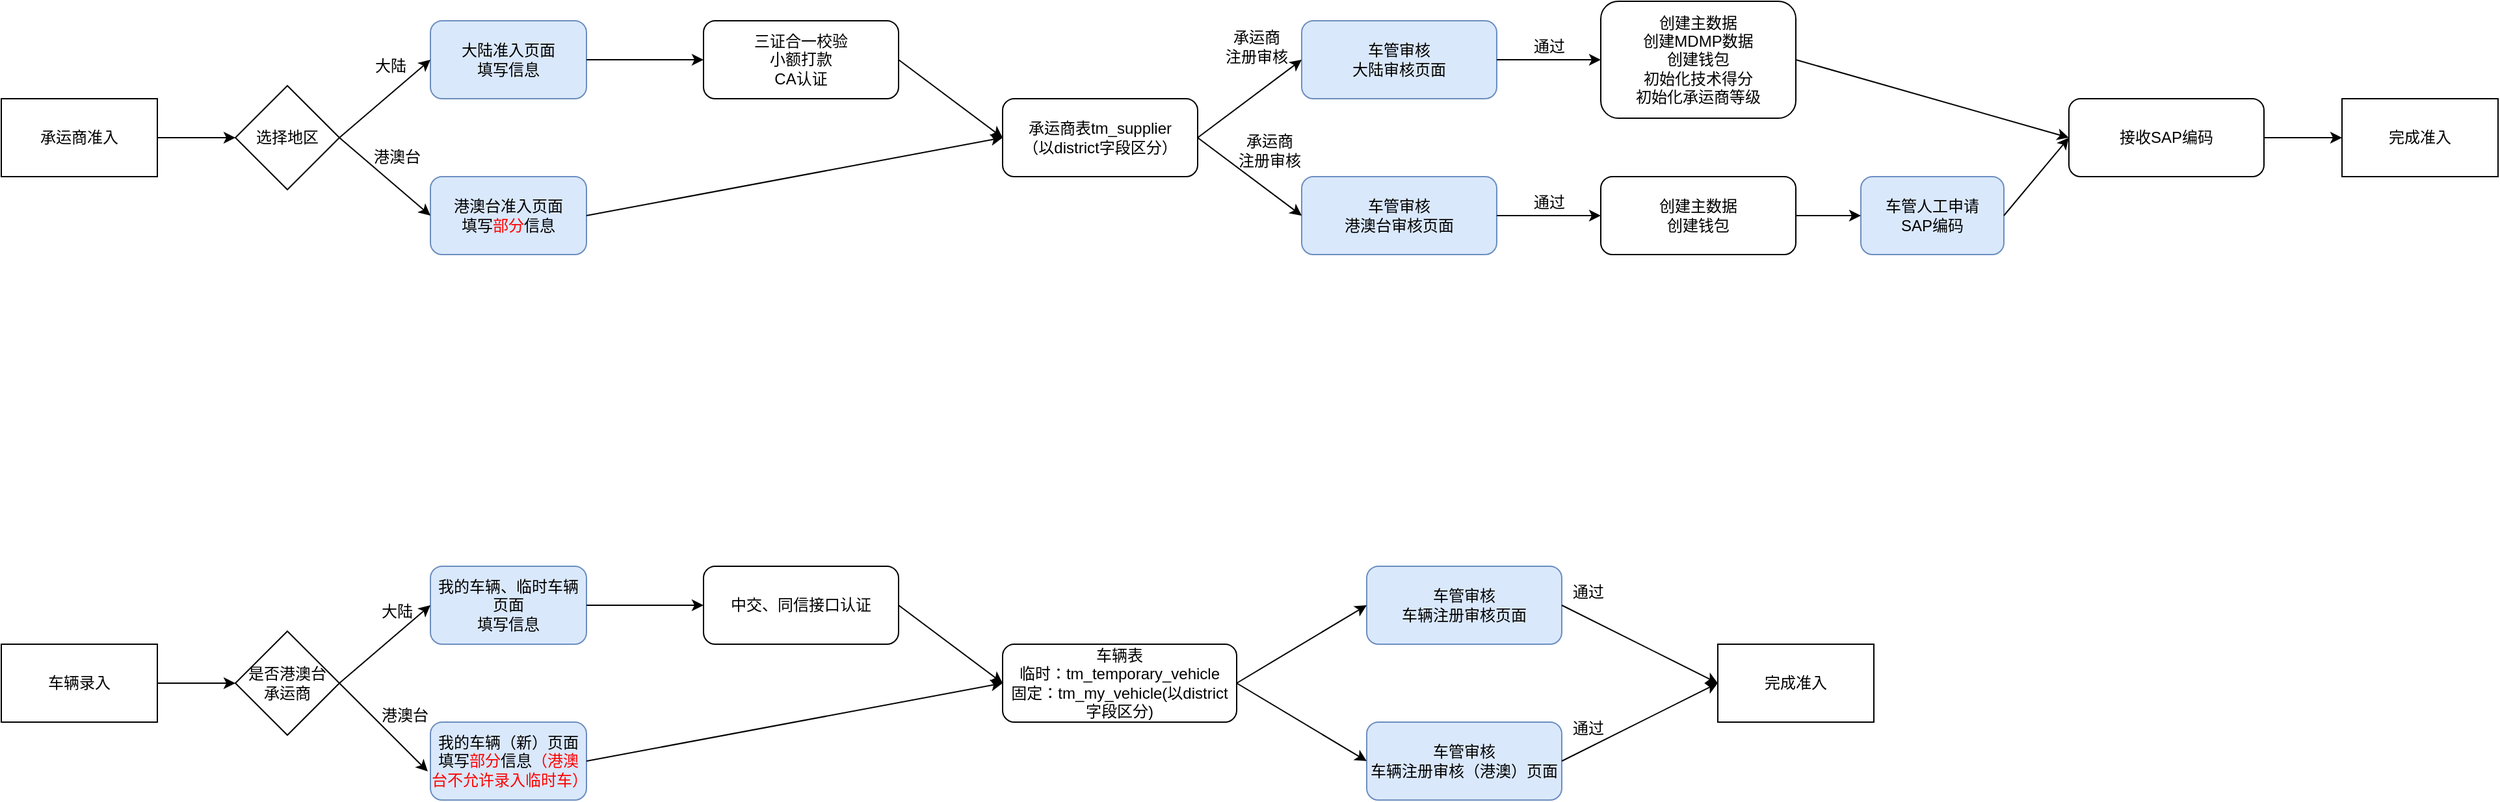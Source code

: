 <mxfile version="21.1.6" type="github">
  <diagram name="第 1 页" id="ubxKcSlFO65tErfigACV">
    <mxGraphModel dx="1434" dy="764" grid="1" gridSize="10" guides="1" tooltips="1" connect="1" arrows="1" fold="1" page="1" pageScale="1" pageWidth="827" pageHeight="1169" math="0" shadow="0">
      <root>
        <mxCell id="0" />
        <mxCell id="1" parent="0" />
        <mxCell id="kHSgpQIC2w--y30t0IKM-2" value="" style="endArrow=classic;html=1;rounded=0;exitX=1;exitY=0.5;exitDx=0;exitDy=0;" edge="1" parent="1" target="kHSgpQIC2w--y30t0IKM-4">
          <mxGeometry width="50" height="50" relative="1" as="geometry">
            <mxPoint x="230" y="210" as="sourcePoint" />
            <mxPoint x="260" y="360" as="targetPoint" />
          </mxGeometry>
        </mxCell>
        <mxCell id="kHSgpQIC2w--y30t0IKM-3" value="大陆准入页面&lt;br&gt;填写信息" style="rounded=1;whiteSpace=wrap;html=1;fillColor=#dae8fc;strokeColor=#6c8ebf;" vertex="1" parent="1">
          <mxGeometry x="440" y="120" width="120" height="60" as="geometry" />
        </mxCell>
        <mxCell id="kHSgpQIC2w--y30t0IKM-4" value="选择地区" style="rhombus;whiteSpace=wrap;html=1;" vertex="1" parent="1">
          <mxGeometry x="290" y="170" width="80" height="80" as="geometry" />
        </mxCell>
        <mxCell id="kHSgpQIC2w--y30t0IKM-5" value="" style="endArrow=classic;html=1;rounded=0;exitX=1;exitY=0.5;exitDx=0;exitDy=0;entryX=0;entryY=0.5;entryDx=0;entryDy=0;" edge="1" parent="1" source="kHSgpQIC2w--y30t0IKM-4" target="kHSgpQIC2w--y30t0IKM-3">
          <mxGeometry width="50" height="50" relative="1" as="geometry">
            <mxPoint x="240" y="220" as="sourcePoint" />
            <mxPoint x="300" y="220" as="targetPoint" />
          </mxGeometry>
        </mxCell>
        <mxCell id="kHSgpQIC2w--y30t0IKM-6" value="港澳台准入页面&lt;br&gt;填写&lt;font style=&quot;border-color: var(--border-color);&quot; color=&quot;#ff0000&quot;&gt;部分&lt;/font&gt;&lt;span style=&quot;&quot;&gt;信息&lt;/span&gt;" style="rounded=1;whiteSpace=wrap;html=1;fillColor=#dae8fc;strokeColor=#6c8ebf;" vertex="1" parent="1">
          <mxGeometry x="440" y="240" width="120" height="60" as="geometry" />
        </mxCell>
        <mxCell id="kHSgpQIC2w--y30t0IKM-8" value="" style="endArrow=classic;html=1;rounded=0;exitX=1;exitY=0.5;exitDx=0;exitDy=0;entryX=0;entryY=0.5;entryDx=0;entryDy=0;" edge="1" parent="1" source="kHSgpQIC2w--y30t0IKM-4" target="kHSgpQIC2w--y30t0IKM-6">
          <mxGeometry width="50" height="50" relative="1" as="geometry">
            <mxPoint x="380" y="220" as="sourcePoint" />
            <mxPoint x="450" y="150" as="targetPoint" />
          </mxGeometry>
        </mxCell>
        <mxCell id="kHSgpQIC2w--y30t0IKM-9" value="大陆" style="text;html=1;align=center;verticalAlign=middle;resizable=0;points=[];autosize=1;strokeColor=none;fillColor=none;" vertex="1" parent="1">
          <mxGeometry x="384" y="140" width="50" height="30" as="geometry" />
        </mxCell>
        <mxCell id="kHSgpQIC2w--y30t0IKM-10" value="港澳台" style="text;html=1;align=center;verticalAlign=middle;resizable=0;points=[];autosize=1;strokeColor=none;fillColor=none;" vertex="1" parent="1">
          <mxGeometry x="384" y="210" width="60" height="30" as="geometry" />
        </mxCell>
        <mxCell id="kHSgpQIC2w--y30t0IKM-12" value="承运商表tm_supplier&lt;br&gt;（以district字段区分）" style="rounded=1;whiteSpace=wrap;html=1;" vertex="1" parent="1">
          <mxGeometry x="880" y="180" width="150" height="60" as="geometry" />
        </mxCell>
        <mxCell id="kHSgpQIC2w--y30t0IKM-13" value="" style="endArrow=classic;html=1;rounded=0;exitX=1;exitY=0.5;exitDx=0;exitDy=0;entryX=0;entryY=0.5;entryDx=0;entryDy=0;" edge="1" parent="1" source="kHSgpQIC2w--y30t0IKM-3" target="kHSgpQIC2w--y30t0IKM-17">
          <mxGeometry width="50" height="50" relative="1" as="geometry">
            <mxPoint x="640" y="420" as="sourcePoint" />
            <mxPoint x="690" y="370" as="targetPoint" />
          </mxGeometry>
        </mxCell>
        <mxCell id="kHSgpQIC2w--y30t0IKM-14" value="" style="endArrow=classic;html=1;rounded=0;exitX=1;exitY=0.5;exitDx=0;exitDy=0;entryX=0;entryY=0.5;entryDx=0;entryDy=0;" edge="1" parent="1" source="kHSgpQIC2w--y30t0IKM-6" target="kHSgpQIC2w--y30t0IKM-12">
          <mxGeometry width="50" height="50" relative="1" as="geometry">
            <mxPoint x="640" y="420" as="sourcePoint" />
            <mxPoint x="690" y="370" as="targetPoint" />
          </mxGeometry>
        </mxCell>
        <mxCell id="kHSgpQIC2w--y30t0IKM-17" value="三证合一校验&lt;br&gt;小额打款&lt;br&gt;CA认证" style="rounded=1;whiteSpace=wrap;html=1;" vertex="1" parent="1">
          <mxGeometry x="650" y="120" width="150" height="60" as="geometry" />
        </mxCell>
        <mxCell id="kHSgpQIC2w--y30t0IKM-18" value="" style="endArrow=classic;html=1;rounded=0;entryX=0;entryY=0.5;entryDx=0;entryDy=0;exitX=1;exitY=0.5;exitDx=0;exitDy=0;" edge="1" parent="1" source="kHSgpQIC2w--y30t0IKM-17" target="kHSgpQIC2w--y30t0IKM-12">
          <mxGeometry width="50" height="50" relative="1" as="geometry">
            <mxPoint x="640" y="400" as="sourcePoint" />
            <mxPoint x="690" y="350" as="targetPoint" />
          </mxGeometry>
        </mxCell>
        <mxCell id="kHSgpQIC2w--y30t0IKM-19" value="车管审核&lt;br&gt;大陆审核页面" style="rounded=1;whiteSpace=wrap;html=1;fillColor=#dae8fc;strokeColor=#6c8ebf;" vertex="1" parent="1">
          <mxGeometry x="1110" y="120" width="150" height="60" as="geometry" />
        </mxCell>
        <mxCell id="kHSgpQIC2w--y30t0IKM-20" value="" style="endArrow=classic;html=1;rounded=0;entryX=0;entryY=0.5;entryDx=0;entryDy=0;" edge="1" parent="1" target="kHSgpQIC2w--y30t0IKM-19">
          <mxGeometry width="50" height="50" relative="1" as="geometry">
            <mxPoint x="1030" y="210" as="sourcePoint" />
            <mxPoint x="1120" y="350" as="targetPoint" />
          </mxGeometry>
        </mxCell>
        <mxCell id="kHSgpQIC2w--y30t0IKM-23" value="创建主数据&lt;br&gt;创建MDMP数据&lt;br&gt;创建钱包&lt;br&gt;初始化技术得分&lt;br&gt;初始化承运商等级" style="rounded=1;whiteSpace=wrap;html=1;" vertex="1" parent="1">
          <mxGeometry x="1340" y="105" width="150" height="90" as="geometry" />
        </mxCell>
        <mxCell id="kHSgpQIC2w--y30t0IKM-24" value="" style="endArrow=classic;html=1;rounded=0;entryX=0;entryY=0.5;entryDx=0;entryDy=0;exitX=1;exitY=0.5;exitDx=0;exitDy=0;" edge="1" parent="1" source="kHSgpQIC2w--y30t0IKM-19" target="kHSgpQIC2w--y30t0IKM-23">
          <mxGeometry width="50" height="50" relative="1" as="geometry">
            <mxPoint x="1240" y="210" as="sourcePoint" />
            <mxPoint x="1312" y="220" as="targetPoint" />
          </mxGeometry>
        </mxCell>
        <mxCell id="kHSgpQIC2w--y30t0IKM-25" value="车管审核&lt;br&gt;港澳台审核页面" style="rounded=1;whiteSpace=wrap;html=1;fillColor=#dae8fc;strokeColor=#6c8ebf;" vertex="1" parent="1">
          <mxGeometry x="1110" y="240" width="150" height="60" as="geometry" />
        </mxCell>
        <mxCell id="kHSgpQIC2w--y30t0IKM-26" value="" style="endArrow=classic;html=1;rounded=0;entryX=0;entryY=0.5;entryDx=0;entryDy=0;exitX=1;exitY=0.5;exitDx=0;exitDy=0;" edge="1" parent="1" source="kHSgpQIC2w--y30t0IKM-12" target="kHSgpQIC2w--y30t0IKM-25">
          <mxGeometry width="50" height="50" relative="1" as="geometry">
            <mxPoint x="1040" y="220" as="sourcePoint" />
            <mxPoint x="1120" y="160" as="targetPoint" />
          </mxGeometry>
        </mxCell>
        <mxCell id="kHSgpQIC2w--y30t0IKM-27" value="承运商&lt;br&gt;注册审核" style="text;html=1;align=center;verticalAlign=middle;resizable=0;points=[];autosize=1;strokeColor=none;fillColor=none;" vertex="1" parent="1">
          <mxGeometry x="1040" y="120" width="70" height="40" as="geometry" />
        </mxCell>
        <mxCell id="kHSgpQIC2w--y30t0IKM-28" value="承运商&lt;br&gt;注册审核" style="text;html=1;align=center;verticalAlign=middle;resizable=0;points=[];autosize=1;strokeColor=none;fillColor=none;" vertex="1" parent="1">
          <mxGeometry x="1050" y="200" width="70" height="40" as="geometry" />
        </mxCell>
        <mxCell id="kHSgpQIC2w--y30t0IKM-29" value="创建主数据&lt;br&gt;创建钱包" style="rounded=1;whiteSpace=wrap;html=1;" vertex="1" parent="1">
          <mxGeometry x="1340" y="240" width="150" height="60" as="geometry" />
        </mxCell>
        <mxCell id="kHSgpQIC2w--y30t0IKM-30" value="" style="endArrow=classic;html=1;rounded=0;exitX=1;exitY=0.5;exitDx=0;exitDy=0;" edge="1" parent="1" source="kHSgpQIC2w--y30t0IKM-25">
          <mxGeometry width="50" height="50" relative="1" as="geometry">
            <mxPoint x="1260" y="280" as="sourcePoint" />
            <mxPoint x="1340" y="270" as="targetPoint" />
          </mxGeometry>
        </mxCell>
        <mxCell id="kHSgpQIC2w--y30t0IKM-31" value="通过" style="text;html=1;align=center;verticalAlign=middle;resizable=0;points=[];autosize=1;strokeColor=none;fillColor=none;" vertex="1" parent="1">
          <mxGeometry x="1275" y="125" width="50" height="30" as="geometry" />
        </mxCell>
        <mxCell id="kHSgpQIC2w--y30t0IKM-32" value="通过" style="text;html=1;align=center;verticalAlign=middle;resizable=0;points=[];autosize=1;strokeColor=none;fillColor=none;" vertex="1" parent="1">
          <mxGeometry x="1275" y="245" width="50" height="30" as="geometry" />
        </mxCell>
        <mxCell id="kHSgpQIC2w--y30t0IKM-36" value="车管人工申请&lt;br&gt;SAP编码" style="rounded=1;whiteSpace=wrap;html=1;fillColor=#dae8fc;strokeColor=#6c8ebf;" vertex="1" parent="1">
          <mxGeometry x="1540" y="240" width="110" height="60" as="geometry" />
        </mxCell>
        <mxCell id="kHSgpQIC2w--y30t0IKM-37" value="" style="endArrow=classic;html=1;rounded=0;" edge="1" parent="1">
          <mxGeometry width="50" height="50" relative="1" as="geometry">
            <mxPoint x="1490" y="270" as="sourcePoint" />
            <mxPoint x="1540" y="270" as="targetPoint" />
            <Array as="points">
              <mxPoint x="1540" y="270" />
            </Array>
          </mxGeometry>
        </mxCell>
        <mxCell id="kHSgpQIC2w--y30t0IKM-38" value="接收SAP编码" style="rounded=1;whiteSpace=wrap;html=1;" vertex="1" parent="1">
          <mxGeometry x="1700" y="180" width="150" height="60" as="geometry" />
        </mxCell>
        <mxCell id="kHSgpQIC2w--y30t0IKM-39" value="" style="endArrow=classic;html=1;rounded=0;exitX=1;exitY=0.5;exitDx=0;exitDy=0;entryX=0;entryY=0.5;entryDx=0;entryDy=0;" edge="1" parent="1" source="kHSgpQIC2w--y30t0IKM-23" target="kHSgpQIC2w--y30t0IKM-38">
          <mxGeometry width="50" height="50" relative="1" as="geometry">
            <mxPoint x="1550" y="180" as="sourcePoint" />
            <mxPoint x="1600" y="130" as="targetPoint" />
          </mxGeometry>
        </mxCell>
        <mxCell id="kHSgpQIC2w--y30t0IKM-40" value="" style="endArrow=classic;html=1;rounded=0;exitX=1;exitY=0.5;exitDx=0;exitDy=0;entryX=0;entryY=0.5;entryDx=0;entryDy=0;" edge="1" parent="1" source="kHSgpQIC2w--y30t0IKM-36" target="kHSgpQIC2w--y30t0IKM-38">
          <mxGeometry width="50" height="50" relative="1" as="geometry">
            <mxPoint x="1500" y="160" as="sourcePoint" />
            <mxPoint x="1710" y="220" as="targetPoint" />
          </mxGeometry>
        </mxCell>
        <mxCell id="kHSgpQIC2w--y30t0IKM-41" value="完成准入" style="rounded=0;whiteSpace=wrap;html=1;" vertex="1" parent="1">
          <mxGeometry x="1910" y="180" width="120" height="60" as="geometry" />
        </mxCell>
        <mxCell id="kHSgpQIC2w--y30t0IKM-42" value="" style="endArrow=classic;html=1;rounded=0;exitX=1;exitY=0.5;exitDx=0;exitDy=0;entryX=0;entryY=0.5;entryDx=0;entryDy=0;" edge="1" parent="1" source="kHSgpQIC2w--y30t0IKM-38" target="kHSgpQIC2w--y30t0IKM-41">
          <mxGeometry width="50" height="50" relative="1" as="geometry">
            <mxPoint x="1660" y="280" as="sourcePoint" />
            <mxPoint x="1710" y="220" as="targetPoint" />
          </mxGeometry>
        </mxCell>
        <mxCell id="kHSgpQIC2w--y30t0IKM-45" value="承运商准入" style="rounded=0;whiteSpace=wrap;html=1;" vertex="1" parent="1">
          <mxGeometry x="110" y="180" width="120" height="60" as="geometry" />
        </mxCell>
        <mxCell id="kHSgpQIC2w--y30t0IKM-46" value="车辆录入" style="rounded=0;whiteSpace=wrap;html=1;" vertex="1" parent="1">
          <mxGeometry x="110" y="600" width="120" height="60" as="geometry" />
        </mxCell>
        <mxCell id="kHSgpQIC2w--y30t0IKM-47" value="是否港澳台&lt;br&gt;承运商" style="rhombus;whiteSpace=wrap;html=1;" vertex="1" parent="1">
          <mxGeometry x="290" y="590" width="80" height="80" as="geometry" />
        </mxCell>
        <mxCell id="kHSgpQIC2w--y30t0IKM-48" value="" style="endArrow=classic;html=1;rounded=0;exitX=1;exitY=0.5;exitDx=0;exitDy=0;entryX=0;entryY=0.5;entryDx=0;entryDy=0;" edge="1" parent="1" source="kHSgpQIC2w--y30t0IKM-46" target="kHSgpQIC2w--y30t0IKM-47">
          <mxGeometry width="50" height="50" relative="1" as="geometry">
            <mxPoint x="510" y="360" as="sourcePoint" />
            <mxPoint x="560" y="310" as="targetPoint" />
          </mxGeometry>
        </mxCell>
        <mxCell id="kHSgpQIC2w--y30t0IKM-49" value="我的车辆、临时车辆页面&lt;br&gt;填写信息" style="rounded=1;whiteSpace=wrap;html=1;fillColor=#dae8fc;strokeColor=#6c8ebf;" vertex="1" parent="1">
          <mxGeometry x="440" y="540" width="120" height="60" as="geometry" />
        </mxCell>
        <mxCell id="kHSgpQIC2w--y30t0IKM-50" value="我的车辆（新）页面&lt;br&gt;填写&lt;font style=&quot;border-color: var(--border-color);&quot; color=&quot;#ff0000&quot;&gt;部分&lt;/font&gt;信息&lt;font color=&quot;#ff0000&quot;&gt;（港澳台不允许录入临时车）&lt;/font&gt;" style="rounded=1;whiteSpace=wrap;html=1;fillColor=#dae8fc;strokeColor=#6c8ebf;" vertex="1" parent="1">
          <mxGeometry x="440" y="660" width="120" height="60" as="geometry" />
        </mxCell>
        <mxCell id="kHSgpQIC2w--y30t0IKM-51" value="" style="endArrow=classic;html=1;rounded=0;exitX=1;exitY=0.5;exitDx=0;exitDy=0;entryX=0;entryY=0.5;entryDx=0;entryDy=0;" edge="1" parent="1" source="kHSgpQIC2w--y30t0IKM-47" target="kHSgpQIC2w--y30t0IKM-49">
          <mxGeometry width="50" height="50" relative="1" as="geometry">
            <mxPoint x="240" y="640" as="sourcePoint" />
            <mxPoint x="300" y="640" as="targetPoint" />
          </mxGeometry>
        </mxCell>
        <mxCell id="kHSgpQIC2w--y30t0IKM-52" value="" style="endArrow=classic;html=1;rounded=0;entryX=-0.017;entryY=0.633;entryDx=0;entryDy=0;entryPerimeter=0;" edge="1" parent="1" target="kHSgpQIC2w--y30t0IKM-50">
          <mxGeometry width="50" height="50" relative="1" as="geometry">
            <mxPoint x="370" y="630" as="sourcePoint" />
            <mxPoint x="450" y="580" as="targetPoint" />
          </mxGeometry>
        </mxCell>
        <mxCell id="kHSgpQIC2w--y30t0IKM-53" value="港澳台" style="text;html=1;align=center;verticalAlign=middle;resizable=0;points=[];autosize=1;strokeColor=none;fillColor=none;" vertex="1" parent="1">
          <mxGeometry x="390" y="640" width="60" height="30" as="geometry" />
        </mxCell>
        <mxCell id="kHSgpQIC2w--y30t0IKM-54" value="大陆" style="text;html=1;align=center;verticalAlign=middle;resizable=0;points=[];autosize=1;strokeColor=none;fillColor=none;" vertex="1" parent="1">
          <mxGeometry x="389" y="560" width="50" height="30" as="geometry" />
        </mxCell>
        <mxCell id="kHSgpQIC2w--y30t0IKM-56" value="中交、同信接口认证" style="rounded=1;whiteSpace=wrap;html=1;" vertex="1" parent="1">
          <mxGeometry x="650" y="540" width="150" height="60" as="geometry" />
        </mxCell>
        <mxCell id="kHSgpQIC2w--y30t0IKM-57" value="" style="endArrow=classic;html=1;rounded=0;exitX=1;exitY=0.5;exitDx=0;exitDy=0;entryX=0;entryY=0.5;entryDx=0;entryDy=0;" edge="1" parent="1" source="kHSgpQIC2w--y30t0IKM-49" target="kHSgpQIC2w--y30t0IKM-56">
          <mxGeometry width="50" height="50" relative="1" as="geometry">
            <mxPoint x="570" y="590" as="sourcePoint" />
            <mxPoint x="620" y="540" as="targetPoint" />
          </mxGeometry>
        </mxCell>
        <mxCell id="kHSgpQIC2w--y30t0IKM-59" value="车辆表&lt;br&gt;临时：tm_temporary_vehicle&lt;br&gt;固定：tm_my_vehicle(以district字段区分)" style="rounded=1;whiteSpace=wrap;html=1;" vertex="1" parent="1">
          <mxGeometry x="880" y="600" width="180" height="60" as="geometry" />
        </mxCell>
        <mxCell id="kHSgpQIC2w--y30t0IKM-60" value="" style="endArrow=classic;html=1;rounded=0;exitX=1;exitY=0.5;exitDx=0;exitDy=0;entryX=0;entryY=0.5;entryDx=0;entryDy=0;" edge="1" parent="1" source="kHSgpQIC2w--y30t0IKM-50" target="kHSgpQIC2w--y30t0IKM-59">
          <mxGeometry width="50" height="50" relative="1" as="geometry">
            <mxPoint x="510" y="430" as="sourcePoint" />
            <mxPoint x="560" y="380" as="targetPoint" />
          </mxGeometry>
        </mxCell>
        <mxCell id="kHSgpQIC2w--y30t0IKM-61" value="" style="endArrow=classic;html=1;rounded=0;exitX=1;exitY=0.5;exitDx=0;exitDy=0;" edge="1" parent="1" source="kHSgpQIC2w--y30t0IKM-56">
          <mxGeometry width="50" height="50" relative="1" as="geometry">
            <mxPoint x="810" y="160" as="sourcePoint" />
            <mxPoint x="880" y="630" as="targetPoint" />
          </mxGeometry>
        </mxCell>
        <mxCell id="kHSgpQIC2w--y30t0IKM-62" value="车管审核&lt;br&gt;车辆注册审核页面" style="rounded=1;whiteSpace=wrap;html=1;fillColor=#dae8fc;strokeColor=#6c8ebf;" vertex="1" parent="1">
          <mxGeometry x="1160" y="540" width="150" height="60" as="geometry" />
        </mxCell>
        <mxCell id="kHSgpQIC2w--y30t0IKM-63" value="车管审核&lt;br&gt;车辆注册审核（港澳）页面" style="rounded=1;whiteSpace=wrap;html=1;fillColor=#dae8fc;strokeColor=#6c8ebf;" vertex="1" parent="1">
          <mxGeometry x="1160" y="660" width="150" height="60" as="geometry" />
        </mxCell>
        <mxCell id="kHSgpQIC2w--y30t0IKM-64" value="" style="endArrow=classic;html=1;rounded=0;exitX=1;exitY=0.5;exitDx=0;exitDy=0;entryX=0;entryY=0.5;entryDx=0;entryDy=0;" edge="1" parent="1" source="kHSgpQIC2w--y30t0IKM-59" target="kHSgpQIC2w--y30t0IKM-62">
          <mxGeometry width="50" height="50" relative="1" as="geometry">
            <mxPoint x="890" y="530" as="sourcePoint" />
            <mxPoint x="940" y="480" as="targetPoint" />
          </mxGeometry>
        </mxCell>
        <mxCell id="kHSgpQIC2w--y30t0IKM-65" value="" style="endArrow=classic;html=1;rounded=0;entryX=0;entryY=0.5;entryDx=0;entryDy=0;" edge="1" parent="1" target="kHSgpQIC2w--y30t0IKM-63">
          <mxGeometry width="50" height="50" relative="1" as="geometry">
            <mxPoint x="1060" y="630" as="sourcePoint" />
            <mxPoint x="1170" y="580" as="targetPoint" />
          </mxGeometry>
        </mxCell>
        <mxCell id="kHSgpQIC2w--y30t0IKM-66" value="完成准入" style="rounded=0;whiteSpace=wrap;html=1;" vertex="1" parent="1">
          <mxGeometry x="1430" y="600" width="120" height="60" as="geometry" />
        </mxCell>
        <mxCell id="kHSgpQIC2w--y30t0IKM-67" value="" style="endArrow=classic;html=1;rounded=0;exitX=1;exitY=0.5;exitDx=0;exitDy=0;entryX=0;entryY=0.5;entryDx=0;entryDy=0;" edge="1" parent="1" source="kHSgpQIC2w--y30t0IKM-62" target="kHSgpQIC2w--y30t0IKM-66">
          <mxGeometry width="50" height="50" relative="1" as="geometry">
            <mxPoint x="1540" y="530" as="sourcePoint" />
            <mxPoint x="1590" y="480" as="targetPoint" />
          </mxGeometry>
        </mxCell>
        <mxCell id="kHSgpQIC2w--y30t0IKM-68" value="" style="endArrow=classic;html=1;rounded=0;exitX=1;exitY=0.5;exitDx=0;exitDy=0;entryX=0;entryY=0.5;entryDx=0;entryDy=0;" edge="1" parent="1" source="kHSgpQIC2w--y30t0IKM-63" target="kHSgpQIC2w--y30t0IKM-66">
          <mxGeometry width="50" height="50" relative="1" as="geometry">
            <mxPoint x="1320" y="580" as="sourcePoint" />
            <mxPoint x="1440" y="640" as="targetPoint" />
          </mxGeometry>
        </mxCell>
        <mxCell id="kHSgpQIC2w--y30t0IKM-69" value="通过" style="text;html=1;align=center;verticalAlign=middle;resizable=0;points=[];autosize=1;strokeColor=none;fillColor=none;" vertex="1" parent="1">
          <mxGeometry x="1305" y="545" width="50" height="30" as="geometry" />
        </mxCell>
        <mxCell id="kHSgpQIC2w--y30t0IKM-70" value="通过" style="text;html=1;align=center;verticalAlign=middle;resizable=0;points=[];autosize=1;strokeColor=none;fillColor=none;" vertex="1" parent="1">
          <mxGeometry x="1305" y="650" width="50" height="30" as="geometry" />
        </mxCell>
      </root>
    </mxGraphModel>
  </diagram>
</mxfile>
